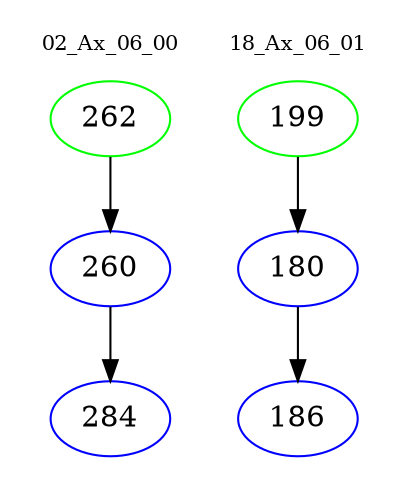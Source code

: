 digraph{
subgraph cluster_0 {
color = white
label = "02_Ax_06_00";
fontsize=10;
T0_262 [label="262", color="green"]
T0_262 -> T0_260 [color="black"]
T0_260 [label="260", color="blue"]
T0_260 -> T0_284 [color="black"]
T0_284 [label="284", color="blue"]
}
subgraph cluster_1 {
color = white
label = "18_Ax_06_01";
fontsize=10;
T1_199 [label="199", color="green"]
T1_199 -> T1_180 [color="black"]
T1_180 [label="180", color="blue"]
T1_180 -> T1_186 [color="black"]
T1_186 [label="186", color="blue"]
}
}
